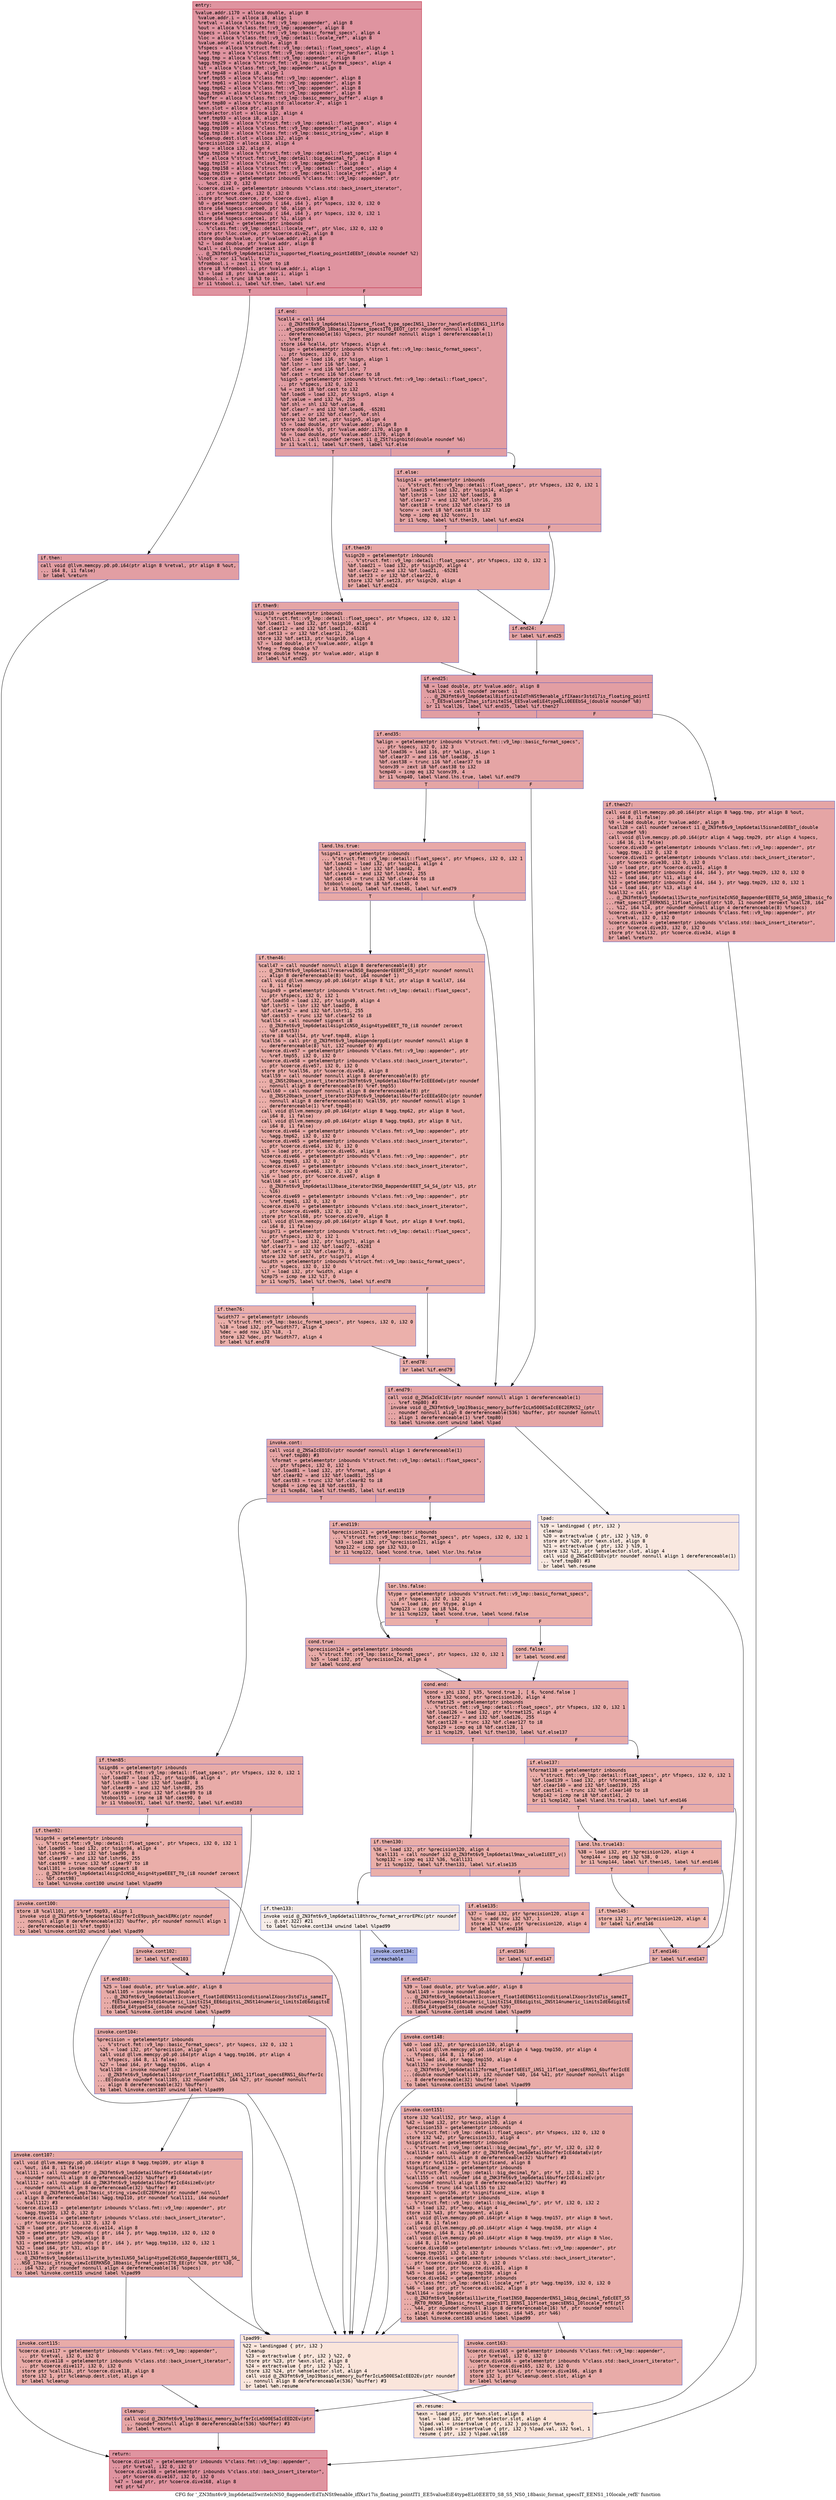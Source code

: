 digraph "CFG for '_ZN3fmt6v9_lmp6detail5writeIcNS0_8appenderEdTnNSt9enable_ifIXsr17is_floating_pointIT1_EE5valueEiE4typeELi0EEET0_S8_S5_NS0_18basic_format_specsIT_EENS1_10locale_refE' function" {
	label="CFG for '_ZN3fmt6v9_lmp6detail5writeIcNS0_8appenderEdTnNSt9enable_ifIXsr17is_floating_pointIT1_EE5valueEiE4typeELi0EEET0_S8_S5_NS0_18basic_format_specsIT_EENS1_10locale_refE' function";

	Node0x556bfeaf6100 [shape=record,color="#b70d28ff", style=filled, fillcolor="#b70d2870" fontname="Courier",label="{entry:\l|  %value.addr.i170 = alloca double, align 8\l  %value.addr.i = alloca i8, align 1\l  %retval = alloca %\"class.fmt::v9_lmp::appender\", align 8\l  %out = alloca %\"class.fmt::v9_lmp::appender\", align 8\l  %specs = alloca %\"struct.fmt::v9_lmp::basic_format_specs\", align 4\l  %loc = alloca %\"class.fmt::v9_lmp::detail::locale_ref\", align 8\l  %value.addr = alloca double, align 8\l  %fspecs = alloca %\"struct.fmt::v9_lmp::detail::float_specs\", align 4\l  %ref.tmp = alloca %\"struct.fmt::v9_lmp::detail::error_handler\", align 1\l  %agg.tmp = alloca %\"class.fmt::v9_lmp::appender\", align 8\l  %agg.tmp29 = alloca %\"struct.fmt::v9_lmp::basic_format_specs\", align 4\l  %it = alloca %\"class.fmt::v9_lmp::appender\", align 8\l  %ref.tmp48 = alloca i8, align 1\l  %ref.tmp55 = alloca %\"class.fmt::v9_lmp::appender\", align 8\l  %ref.tmp61 = alloca %\"class.fmt::v9_lmp::appender\", align 8\l  %agg.tmp62 = alloca %\"class.fmt::v9_lmp::appender\", align 8\l  %agg.tmp63 = alloca %\"class.fmt::v9_lmp::appender\", align 8\l  %buffer = alloca %\"class.fmt::v9_lmp::basic_memory_buffer\", align 8\l  %ref.tmp80 = alloca %\"class.std::allocator.4\", align 1\l  %exn.slot = alloca ptr, align 8\l  %ehselector.slot = alloca i32, align 4\l  %ref.tmp93 = alloca i8, align 1\l  %agg.tmp106 = alloca %\"struct.fmt::v9_lmp::detail::float_specs\", align 4\l  %agg.tmp109 = alloca %\"class.fmt::v9_lmp::appender\", align 8\l  %agg.tmp110 = alloca %\"class.fmt::v9_lmp::basic_string_view\", align 8\l  %cleanup.dest.slot = alloca i32, align 4\l  %precision120 = alloca i32, align 4\l  %exp = alloca i32, align 4\l  %agg.tmp150 = alloca %\"struct.fmt::v9_lmp::detail::float_specs\", align 4\l  %f = alloca %\"struct.fmt::v9_lmp::detail::big_decimal_fp\", align 8\l  %agg.tmp157 = alloca %\"class.fmt::v9_lmp::appender\", align 8\l  %agg.tmp158 = alloca %\"struct.fmt::v9_lmp::detail::float_specs\", align 4\l  %agg.tmp159 = alloca %\"class.fmt::v9_lmp::detail::locale_ref\", align 8\l  %coerce.dive = getelementptr inbounds %\"class.fmt::v9_lmp::appender\", ptr\l... %out, i32 0, i32 0\l  %coerce.dive1 = getelementptr inbounds %\"class.std::back_insert_iterator\",\l... ptr %coerce.dive, i32 0, i32 0\l  store ptr %out.coerce, ptr %coerce.dive1, align 8\l  %0 = getelementptr inbounds \{ i64, i64 \}, ptr %specs, i32 0, i32 0\l  store i64 %specs.coerce0, ptr %0, align 4\l  %1 = getelementptr inbounds \{ i64, i64 \}, ptr %specs, i32 0, i32 1\l  store i64 %specs.coerce1, ptr %1, align 4\l  %coerce.dive2 = getelementptr inbounds\l... %\"class.fmt::v9_lmp::detail::locale_ref\", ptr %loc, i32 0, i32 0\l  store ptr %loc.coerce, ptr %coerce.dive2, align 8\l  store double %value, ptr %value.addr, align 8\l  %2 = load double, ptr %value.addr, align 8\l  %call = call noundef zeroext i1\l... @_ZN3fmt6v9_lmp6detail27is_supported_floating_pointIdEEbT_(double noundef %2)\l  %lnot = xor i1 %call, true\l  %frombool.i = zext i1 %lnot to i8\l  store i8 %frombool.i, ptr %value.addr.i, align 1\l  %3 = load i8, ptr %value.addr.i, align 1\l  %tobool.i = trunc i8 %3 to i1\l  br i1 %tobool.i, label %if.then, label %if.end\l|{<s0>T|<s1>F}}"];
	Node0x556bfeaf6100:s0 -> Node0x556bfeaf85a0[tooltip="entry -> if.then\nProbability 50.00%" ];
	Node0x556bfeaf6100:s1 -> Node0x556bfeaf8b00[tooltip="entry -> if.end\nProbability 50.00%" ];
	Node0x556bfeaf85a0 [shape=record,color="#3d50c3ff", style=filled, fillcolor="#be242e70" fontname="Courier",label="{if.then:\l|  call void @llvm.memcpy.p0.p0.i64(ptr align 8 %retval, ptr align 8 %out,\l... i64 8, i1 false)\l  br label %return\l}"];
	Node0x556bfeaf85a0 -> Node0x556bfeaf8d30[tooltip="if.then -> return\nProbability 100.00%" ];
	Node0x556bfeaf8b00 [shape=record,color="#3d50c3ff", style=filled, fillcolor="#be242e70" fontname="Courier",label="{if.end:\l|  %call4 = call i64\l... @_ZN3fmt6v9_lmp6detail21parse_float_type_specINS1_13error_handlerEcEENS1_11flo\l...at_specsERKNS0_18basic_format_specsIT0_EEOT_(ptr noundef nonnull align 4\l... dereferenceable(16) %specs, ptr noundef nonnull align 1 dereferenceable(1)\l... %ref.tmp)\l  store i64 %call4, ptr %fspecs, align 4\l  %sign = getelementptr inbounds %\"struct.fmt::v9_lmp::basic_format_specs\",\l... ptr %specs, i32 0, i32 3\l  %bf.load = load i16, ptr %sign, align 1\l  %bf.lshr = lshr i16 %bf.load, 4\l  %bf.clear = and i16 %bf.lshr, 7\l  %bf.cast = trunc i16 %bf.clear to i8\l  %sign5 = getelementptr inbounds %\"struct.fmt::v9_lmp::detail::float_specs\",\l... ptr %fspecs, i32 0, i32 1\l  %4 = zext i8 %bf.cast to i32\l  %bf.load6 = load i32, ptr %sign5, align 4\l  %bf.value = and i32 %4, 255\l  %bf.shl = shl i32 %bf.value, 8\l  %bf.clear7 = and i32 %bf.load6, -65281\l  %bf.set = or i32 %bf.clear7, %bf.shl\l  store i32 %bf.set, ptr %sign5, align 4\l  %5 = load double, ptr %value.addr, align 8\l  store double %5, ptr %value.addr.i170, align 8\l  %6 = load double, ptr %value.addr.i170, align 8\l  %call.i = call noundef zeroext i1 @_ZSt7signbitd(double noundef %6)\l  br i1 %call.i, label %if.then9, label %if.else\l|{<s0>T|<s1>F}}"];
	Node0x556bfeaf8b00:s0 -> Node0x556bfeafa020[tooltip="if.end -> if.then9\nProbability 50.00%" ];
	Node0x556bfeaf8b00:s1 -> Node0x556bfeafa0d0[tooltip="if.end -> if.else\nProbability 50.00%" ];
	Node0x556bfeafa020 [shape=record,color="#3d50c3ff", style=filled, fillcolor="#c5333470" fontname="Courier",label="{if.then9:\l|  %sign10 = getelementptr inbounds\l... %\"struct.fmt::v9_lmp::detail::float_specs\", ptr %fspecs, i32 0, i32 1\l  %bf.load11 = load i32, ptr %sign10, align 4\l  %bf.clear12 = and i32 %bf.load11, -65281\l  %bf.set13 = or i32 %bf.clear12, 256\l  store i32 %bf.set13, ptr %sign10, align 4\l  %7 = load double, ptr %value.addr, align 8\l  %fneg = fneg double %7\l  store double %fneg, ptr %value.addr, align 8\l  br label %if.end25\l}"];
	Node0x556bfeafa020 -> Node0x556bfeafa700[tooltip="if.then9 -> if.end25\nProbability 100.00%" ];
	Node0x556bfeafa0d0 [shape=record,color="#3d50c3ff", style=filled, fillcolor="#c5333470" fontname="Courier",label="{if.else:\l|  %sign14 = getelementptr inbounds\l... %\"struct.fmt::v9_lmp::detail::float_specs\", ptr %fspecs, i32 0, i32 1\l  %bf.load15 = load i32, ptr %sign14, align 4\l  %bf.lshr16 = lshr i32 %bf.load15, 8\l  %bf.clear17 = and i32 %bf.lshr16, 255\l  %bf.cast18 = trunc i32 %bf.clear17 to i8\l  %conv = zext i8 %bf.cast18 to i32\l  %cmp = icmp eq i32 %conv, 1\l  br i1 %cmp, label %if.then19, label %if.end24\l|{<s0>T|<s1>F}}"];
	Node0x556bfeafa0d0:s0 -> Node0x556bfeaface0[tooltip="if.else -> if.then19\nProbability 50.00%" ];
	Node0x556bfeafa0d0:s1 -> Node0x556bfeafad60[tooltip="if.else -> if.end24\nProbability 50.00%" ];
	Node0x556bfeaface0 [shape=record,color="#3d50c3ff", style=filled, fillcolor="#ca3b3770" fontname="Courier",label="{if.then19:\l|  %sign20 = getelementptr inbounds\l... %\"struct.fmt::v9_lmp::detail::float_specs\", ptr %fspecs, i32 0, i32 1\l  %bf.load21 = load i32, ptr %sign20, align 4\l  %bf.clear22 = and i32 %bf.load21, -65281\l  %bf.set23 = or i32 %bf.clear22, 0\l  store i32 %bf.set23, ptr %sign20, align 4\l  br label %if.end24\l}"];
	Node0x556bfeaface0 -> Node0x556bfeafad60[tooltip="if.then19 -> if.end24\nProbability 100.00%" ];
	Node0x556bfeafad60 [shape=record,color="#3d50c3ff", style=filled, fillcolor="#c5333470" fontname="Courier",label="{if.end24:\l|  br label %if.end25\l}"];
	Node0x556bfeafad60 -> Node0x556bfeafa700[tooltip="if.end24 -> if.end25\nProbability 100.00%" ];
	Node0x556bfeafa700 [shape=record,color="#3d50c3ff", style=filled, fillcolor="#be242e70" fontname="Courier",label="{if.end25:\l|  %8 = load double, ptr %value.addr, align 8\l  %call26 = call noundef zeroext i1\l... @_ZN3fmt6v9_lmp6detail8isfiniteIdTnNSt9enable_ifIXaasr3std17is_floating_pointI\l...T_EE5valuesr12has_isfiniteIS4_EE5valueEiE4typeELi0EEEbS4_(double noundef %8)\l  br i1 %call26, label %if.end35, label %if.then27\l|{<s0>T|<s1>F}}"];
	Node0x556bfeafa700:s0 -> Node0x556bfeafb600[tooltip="if.end25 -> if.end35\nProbability 50.00%" ];
	Node0x556bfeafa700:s1 -> Node0x556bfeafb680[tooltip="if.end25 -> if.then27\nProbability 50.00%" ];
	Node0x556bfeafb680 [shape=record,color="#3d50c3ff", style=filled, fillcolor="#c5333470" fontname="Courier",label="{if.then27:\l|  call void @llvm.memcpy.p0.p0.i64(ptr align 8 %agg.tmp, ptr align 8 %out,\l... i64 8, i1 false)\l  %9 = load double, ptr %value.addr, align 8\l  %call28 = call noundef zeroext i1 @_ZN3fmt6v9_lmp6detail5isnanIdEEbT_(double\l... noundef %9)\l  call void @llvm.memcpy.p0.p0.i64(ptr align 4 %agg.tmp29, ptr align 4 %specs,\l... i64 16, i1 false)\l  %coerce.dive30 = getelementptr inbounds %\"class.fmt::v9_lmp::appender\", ptr\l... %agg.tmp, i32 0, i32 0\l  %coerce.dive31 = getelementptr inbounds %\"class.std::back_insert_iterator\",\l... ptr %coerce.dive30, i32 0, i32 0\l  %10 = load ptr, ptr %coerce.dive31, align 8\l  %11 = getelementptr inbounds \{ i64, i64 \}, ptr %agg.tmp29, i32 0, i32 0\l  %12 = load i64, ptr %11, align 4\l  %13 = getelementptr inbounds \{ i64, i64 \}, ptr %agg.tmp29, i32 0, i32 1\l  %14 = load i64, ptr %13, align 4\l  %call32 = call ptr\l... @_ZN3fmt6v9_lmp6detail15write_nonfiniteIcNS0_8appenderEEET0_S4_bNS0_18basic_fo\l...rmat_specsIT_EERKNS1_11float_specsE(ptr %10, i1 noundef zeroext %call28, i64\l... %12, i64 %14, ptr noundef nonnull align 4 dereferenceable(8) %fspecs)\l  %coerce.dive33 = getelementptr inbounds %\"class.fmt::v9_lmp::appender\", ptr\l... %retval, i32 0, i32 0\l  %coerce.dive34 = getelementptr inbounds %\"class.std::back_insert_iterator\",\l... ptr %coerce.dive33, i32 0, i32 0\l  store ptr %call32, ptr %coerce.dive34, align 8\l  br label %return\l}"];
	Node0x556bfeafb680 -> Node0x556bfeaf8d30[tooltip="if.then27 -> return\nProbability 100.00%" ];
	Node0x556bfeafb600 [shape=record,color="#3d50c3ff", style=filled, fillcolor="#c5333470" fontname="Courier",label="{if.end35:\l|  %align = getelementptr inbounds %\"struct.fmt::v9_lmp::basic_format_specs\",\l... ptr %specs, i32 0, i32 3\l  %bf.load36 = load i16, ptr %align, align 1\l  %bf.clear37 = and i16 %bf.load36, 15\l  %bf.cast38 = trunc i16 %bf.clear37 to i8\l  %conv39 = zext i8 %bf.cast38 to i32\l  %cmp40 = icmp eq i32 %conv39, 4\l  br i1 %cmp40, label %land.lhs.true, label %if.end79\l|{<s0>T|<s1>F}}"];
	Node0x556bfeafb600:s0 -> Node0x556bfeaf8e30[tooltip="if.end35 -> land.lhs.true\nProbability 50.00%" ];
	Node0x556bfeafb600:s1 -> Node0x556bfeaf8eb0[tooltip="if.end35 -> if.end79\nProbability 50.00%" ];
	Node0x556bfeaf8e30 [shape=record,color="#3d50c3ff", style=filled, fillcolor="#ca3b3770" fontname="Courier",label="{land.lhs.true:\l|  %sign41 = getelementptr inbounds\l... %\"struct.fmt::v9_lmp::detail::float_specs\", ptr %fspecs, i32 0, i32 1\l  %bf.load42 = load i32, ptr %sign41, align 4\l  %bf.lshr43 = lshr i32 %bf.load42, 8\l  %bf.clear44 = and i32 %bf.lshr43, 255\l  %bf.cast45 = trunc i32 %bf.clear44 to i8\l  %tobool = icmp ne i8 %bf.cast45, 0\l  br i1 %tobool, label %if.then46, label %if.end79\l|{<s0>T|<s1>F}}"];
	Node0x556bfeaf8e30:s0 -> Node0x556bfeafd7c0[tooltip="land.lhs.true -> if.then46\nProbability 62.50%" ];
	Node0x556bfeaf8e30:s1 -> Node0x556bfeaf8eb0[tooltip="land.lhs.true -> if.end79\nProbability 37.50%" ];
	Node0x556bfeafd7c0 [shape=record,color="#3d50c3ff", style=filled, fillcolor="#d0473d70" fontname="Courier",label="{if.then46:\l|  %call47 = call noundef nonnull align 8 dereferenceable(8) ptr\l... @_ZN3fmt6v9_lmp6detail7reserveINS0_8appenderEEERT_S5_m(ptr noundef nonnull\l... align 8 dereferenceable(8) %out, i64 noundef 1)\l  call void @llvm.memcpy.p0.p0.i64(ptr align 8 %it, ptr align 8 %call47, i64\l... 8, i1 false)\l  %sign49 = getelementptr inbounds %\"struct.fmt::v9_lmp::detail::float_specs\",\l... ptr %fspecs, i32 0, i32 1\l  %bf.load50 = load i32, ptr %sign49, align 4\l  %bf.lshr51 = lshr i32 %bf.load50, 8\l  %bf.clear52 = and i32 %bf.lshr51, 255\l  %bf.cast53 = trunc i32 %bf.clear52 to i8\l  %call54 = call noundef signext i8\l... @_ZN3fmt6v9_lmp6detail4signIcNS0_4sign4typeEEET_T0_(i8 noundef zeroext\l... %bf.cast53)\l  store i8 %call54, ptr %ref.tmp48, align 1\l  %call56 = call ptr @_ZN3fmt6v9_lmp8appenderppEi(ptr noundef nonnull align 8\l... dereferenceable(8) %it, i32 noundef 0) #3\l  %coerce.dive57 = getelementptr inbounds %\"class.fmt::v9_lmp::appender\", ptr\l... %ref.tmp55, i32 0, i32 0\l  %coerce.dive58 = getelementptr inbounds %\"class.std::back_insert_iterator\",\l... ptr %coerce.dive57, i32 0, i32 0\l  store ptr %call56, ptr %coerce.dive58, align 8\l  %call59 = call noundef nonnull align 8 dereferenceable(8) ptr\l... @_ZNSt20back_insert_iteratorIN3fmt6v9_lmp6detail6bufferIcEEEdeEv(ptr noundef\l... nonnull align 8 dereferenceable(8) %ref.tmp55)\l  %call60 = call noundef nonnull align 8 dereferenceable(8) ptr\l... @_ZNSt20back_insert_iteratorIN3fmt6v9_lmp6detail6bufferIcEEEaSEOc(ptr noundef\l... nonnull align 8 dereferenceable(8) %call59, ptr noundef nonnull align 1\l... dereferenceable(1) %ref.tmp48)\l  call void @llvm.memcpy.p0.p0.i64(ptr align 8 %agg.tmp62, ptr align 8 %out,\l... i64 8, i1 false)\l  call void @llvm.memcpy.p0.p0.i64(ptr align 8 %agg.tmp63, ptr align 8 %it,\l... i64 8, i1 false)\l  %coerce.dive64 = getelementptr inbounds %\"class.fmt::v9_lmp::appender\", ptr\l... %agg.tmp62, i32 0, i32 0\l  %coerce.dive65 = getelementptr inbounds %\"class.std::back_insert_iterator\",\l... ptr %coerce.dive64, i32 0, i32 0\l  %15 = load ptr, ptr %coerce.dive65, align 8\l  %coerce.dive66 = getelementptr inbounds %\"class.fmt::v9_lmp::appender\", ptr\l... %agg.tmp63, i32 0, i32 0\l  %coerce.dive67 = getelementptr inbounds %\"class.std::back_insert_iterator\",\l... ptr %coerce.dive66, i32 0, i32 0\l  %16 = load ptr, ptr %coerce.dive67, align 8\l  %call68 = call ptr\l... @_ZN3fmt6v9_lmp6detail13base_iteratorINS0_8appenderEEET_S4_S4_(ptr %15, ptr\l... %16)\l  %coerce.dive69 = getelementptr inbounds %\"class.fmt::v9_lmp::appender\", ptr\l... %ref.tmp61, i32 0, i32 0\l  %coerce.dive70 = getelementptr inbounds %\"class.std::back_insert_iterator\",\l... ptr %coerce.dive69, i32 0, i32 0\l  store ptr %call68, ptr %coerce.dive70, align 8\l  call void @llvm.memcpy.p0.p0.i64(ptr align 8 %out, ptr align 8 %ref.tmp61,\l... i64 8, i1 false)\l  %sign71 = getelementptr inbounds %\"struct.fmt::v9_lmp::detail::float_specs\",\l... ptr %fspecs, i32 0, i32 1\l  %bf.load72 = load i32, ptr %sign71, align 4\l  %bf.clear73 = and i32 %bf.load72, -65281\l  %bf.set74 = or i32 %bf.clear73, 0\l  store i32 %bf.set74, ptr %sign71, align 4\l  %width = getelementptr inbounds %\"struct.fmt::v9_lmp::basic_format_specs\",\l... ptr %specs, i32 0, i32 0\l  %17 = load i32, ptr %width, align 4\l  %cmp75 = icmp ne i32 %17, 0\l  br i1 %cmp75, label %if.then76, label %if.end78\l|{<s0>T|<s1>F}}"];
	Node0x556bfeafd7c0:s0 -> Node0x556bfeafff40[tooltip="if.then46 -> if.then76\nProbability 62.50%" ];
	Node0x556bfeafd7c0:s1 -> Node0x556bfeb00020[tooltip="if.then46 -> if.end78\nProbability 37.50%" ];
	Node0x556bfeafff40 [shape=record,color="#3d50c3ff", style=filled, fillcolor="#d24b4070" fontname="Courier",label="{if.then76:\l|  %width77 = getelementptr inbounds\l... %\"struct.fmt::v9_lmp::basic_format_specs\", ptr %specs, i32 0, i32 0\l  %18 = load i32, ptr %width77, align 4\l  %dec = add nsw i32 %18, -1\l  store i32 %dec, ptr %width77, align 4\l  br label %if.end78\l}"];
	Node0x556bfeafff40 -> Node0x556bfeb00020[tooltip="if.then76 -> if.end78\nProbability 100.00%" ];
	Node0x556bfeb00020 [shape=record,color="#3d50c3ff", style=filled, fillcolor="#d0473d70" fontname="Courier",label="{if.end78:\l|  br label %if.end79\l}"];
	Node0x556bfeb00020 -> Node0x556bfeaf8eb0[tooltip="if.end78 -> if.end79\nProbability 100.00%" ];
	Node0x556bfeaf8eb0 [shape=record,color="#3d50c3ff", style=filled, fillcolor="#c5333470" fontname="Courier",label="{if.end79:\l|  call void @_ZNSaIcEC1Ev(ptr noundef nonnull align 1 dereferenceable(1)\l... %ref.tmp80) #3\l  invoke void @_ZN3fmt6v9_lmp19basic_memory_bufferIcLm500ESaIcEEC2ERKS2_(ptr\l... noundef nonnull align 8 dereferenceable(536) %buffer, ptr noundef nonnull\l... align 1 dereferenceable(1) %ref.tmp80)\l          to label %invoke.cont unwind label %lpad\l}"];
	Node0x556bfeaf8eb0 -> Node0x556bfeb006c0[tooltip="if.end79 -> invoke.cont\nProbability 100.00%" ];
	Node0x556bfeaf8eb0 -> Node0x556bfeb00740[tooltip="if.end79 -> lpad\nProbability 0.00%" ];
	Node0x556bfeb006c0 [shape=record,color="#3d50c3ff", style=filled, fillcolor="#c5333470" fontname="Courier",label="{invoke.cont:\l|  call void @_ZNSaIcED1Ev(ptr noundef nonnull align 1 dereferenceable(1)\l... %ref.tmp80) #3\l  %format = getelementptr inbounds %\"struct.fmt::v9_lmp::detail::float_specs\",\l... ptr %fspecs, i32 0, i32 1\l  %bf.load81 = load i32, ptr %format, align 4\l  %bf.clear82 = and i32 %bf.load81, 255\l  %bf.cast83 = trunc i32 %bf.clear82 to i8\l  %cmp84 = icmp eq i8 %bf.cast83, 3\l  br i1 %cmp84, label %if.then85, label %if.end119\l|{<s0>T|<s1>F}}"];
	Node0x556bfeb006c0:s0 -> Node0x556bfeb00e70[tooltip="invoke.cont -> if.then85\nProbability 50.00%" ];
	Node0x556bfeb006c0:s1 -> Node0x556bfeb00ef0[tooltip="invoke.cont -> if.end119\nProbability 50.00%" ];
	Node0x556bfeb00e70 [shape=record,color="#3d50c3ff", style=filled, fillcolor="#cc403a70" fontname="Courier",label="{if.then85:\l|  %sign86 = getelementptr inbounds\l... %\"struct.fmt::v9_lmp::detail::float_specs\", ptr %fspecs, i32 0, i32 1\l  %bf.load87 = load i32, ptr %sign86, align 4\l  %bf.lshr88 = lshr i32 %bf.load87, 8\l  %bf.clear89 = and i32 %bf.lshr88, 255\l  %bf.cast90 = trunc i32 %bf.clear89 to i8\l  %tobool91 = icmp ne i8 %bf.cast90, 0\l  br i1 %tobool91, label %if.then92, label %if.end103\l|{<s0>T|<s1>F}}"];
	Node0x556bfeb00e70:s0 -> Node0x556bfeb014f0[tooltip="if.then85 -> if.then92\nProbability 62.50%" ];
	Node0x556bfeb00e70:s1 -> Node0x556bfeb01570[tooltip="if.then85 -> if.end103\nProbability 37.50%" ];
	Node0x556bfeb014f0 [shape=record,color="#3d50c3ff", style=filled, fillcolor="#d0473d70" fontname="Courier",label="{if.then92:\l|  %sign94 = getelementptr inbounds\l... %\"struct.fmt::v9_lmp::detail::float_specs\", ptr %fspecs, i32 0, i32 1\l  %bf.load95 = load i32, ptr %sign94, align 4\l  %bf.lshr96 = lshr i32 %bf.load95, 8\l  %bf.clear97 = and i32 %bf.lshr96, 255\l  %bf.cast98 = trunc i32 %bf.clear97 to i8\l  %call101 = invoke noundef signext i8\l... @_ZN3fmt6v9_lmp6detail4signIcNS0_4sign4typeEEET_T0_(i8 noundef zeroext\l... %bf.cast98)\l          to label %invoke.cont100 unwind label %lpad99\l}"];
	Node0x556bfeb014f0 -> Node0x556bfeb01ab0[tooltip="if.then92 -> invoke.cont100\nProbability 100.00%" ];
	Node0x556bfeb014f0 -> Node0x556bfeb01b30[tooltip="if.then92 -> lpad99\nProbability 0.00%" ];
	Node0x556bfeb01ab0 [shape=record,color="#3d50c3ff", style=filled, fillcolor="#d0473d70" fontname="Courier",label="{invoke.cont100:\l|  store i8 %call101, ptr %ref.tmp93, align 1\l  invoke void @_ZN3fmt6v9_lmp6detail6bufferIcE9push_backERKc(ptr noundef\l... nonnull align 8 dereferenceable(32) %buffer, ptr noundef nonnull align 1\l... dereferenceable(1) %ref.tmp93)\l          to label %invoke.cont102 unwind label %lpad99\l}"];
	Node0x556bfeb01ab0 -> Node0x556bfeb01d50[tooltip="invoke.cont100 -> invoke.cont102\nProbability 100.00%" ];
	Node0x556bfeb01ab0 -> Node0x556bfeb01b30[tooltip="invoke.cont100 -> lpad99\nProbability 0.00%" ];
	Node0x556bfeb01d50 [shape=record,color="#3d50c3ff", style=filled, fillcolor="#d0473d70" fontname="Courier",label="{invoke.cont102:\l|  br label %if.end103\l}"];
	Node0x556bfeb01d50 -> Node0x556bfeb01570[tooltip="invoke.cont102 -> if.end103\nProbability 100.00%" ];
	Node0x556bfeb00740 [shape=record,color="#3d50c3ff", style=filled, fillcolor="#f1ccb870" fontname="Courier",label="{lpad:\l|  %19 = landingpad \{ ptr, i32 \}\l          cleanup\l  %20 = extractvalue \{ ptr, i32 \} %19, 0\l  store ptr %20, ptr %exn.slot, align 8\l  %21 = extractvalue \{ ptr, i32 \} %19, 1\l  store i32 %21, ptr %ehselector.slot, align 4\l  call void @_ZNSaIcED1Ev(ptr noundef nonnull align 1 dereferenceable(1)\l... %ref.tmp80) #3\l  br label %eh.resume\l}"];
	Node0x556bfeb00740 -> Node0x556bfeb02450[tooltip="lpad -> eh.resume\nProbability 100.00%" ];
	Node0x556bfeb01b30 [shape=record,color="#3d50c3ff", style=filled, fillcolor="#f4c5ad70" fontname="Courier",label="{lpad99:\l|  %22 = landingpad \{ ptr, i32 \}\l          cleanup\l  %23 = extractvalue \{ ptr, i32 \} %22, 0\l  store ptr %23, ptr %exn.slot, align 8\l  %24 = extractvalue \{ ptr, i32 \} %22, 1\l  store i32 %24, ptr %ehselector.slot, align 4\l  call void @_ZN3fmt6v9_lmp19basic_memory_bufferIcLm500ESaIcEED2Ev(ptr noundef\l... nonnull align 8 dereferenceable(536) %buffer) #3\l  br label %eh.resume\l}"];
	Node0x556bfeb01b30 -> Node0x556bfeb02450[tooltip="lpad99 -> eh.resume\nProbability 100.00%" ];
	Node0x556bfeb01570 [shape=record,color="#3d50c3ff", style=filled, fillcolor="#cc403a70" fontname="Courier",label="{if.end103:\l|  %25 = load double, ptr %value.addr, align 8\l  %call105 = invoke noundef double\l... @_ZN3fmt6v9_lmp6detail13convert_floatIdEENSt11conditionalIXoosr3std7is_sameIT_\l...fEE5valueeqsr3std14numeric_limitsIS4_EE6digitsL_ZNSt14numeric_limitsIdE6digitsE\l...EEdS4_E4typeES4_(double noundef %25)\l          to label %invoke.cont104 unwind label %lpad99\l}"];
	Node0x556bfeb01570 -> Node0x556bfeb02ba0[tooltip="if.end103 -> invoke.cont104\nProbability 100.00%" ];
	Node0x556bfeb01570 -> Node0x556bfeb01b30[tooltip="if.end103 -> lpad99\nProbability 0.00%" ];
	Node0x556bfeb02ba0 [shape=record,color="#3d50c3ff", style=filled, fillcolor="#cc403a70" fontname="Courier",label="{invoke.cont104:\l|  %precision = getelementptr inbounds\l... %\"struct.fmt::v9_lmp::basic_format_specs\", ptr %specs, i32 0, i32 1\l  %26 = load i32, ptr %precision, align 4\l  call void @llvm.memcpy.p0.p0.i64(ptr align 4 %agg.tmp106, ptr align 4\l... %fspecs, i64 8, i1 false)\l  %27 = load i64, ptr %agg.tmp106, align 4\l  %call108 = invoke noundef i32\l... @_ZN3fmt6v9_lmp6detail14snprintf_floatIdEEiT_iNS1_11float_specsERNS1_6bufferIc\l...EE(double noundef %call105, i32 noundef %26, i64 %27, ptr noundef nonnull\l... align 8 dereferenceable(32) %buffer)\l          to label %invoke.cont107 unwind label %lpad99\l}"];
	Node0x556bfeb02ba0 -> Node0x556bfeb031e0[tooltip="invoke.cont104 -> invoke.cont107\nProbability 100.00%" ];
	Node0x556bfeb02ba0 -> Node0x556bfeb01b30[tooltip="invoke.cont104 -> lpad99\nProbability 0.00%" ];
	Node0x556bfeb031e0 [shape=record,color="#3d50c3ff", style=filled, fillcolor="#cc403a70" fontname="Courier",label="{invoke.cont107:\l|  call void @llvm.memcpy.p0.p0.i64(ptr align 8 %agg.tmp109, ptr align 8\l... %out, i64 8, i1 false)\l  %call111 = call noundef ptr @_ZN3fmt6v9_lmp6detail6bufferIcE4dataEv(ptr\l... noundef nonnull align 8 dereferenceable(32) %buffer) #3\l  %call112 = call noundef i64 @_ZNK3fmt6v9_lmp6detail6bufferIcE4sizeEv(ptr\l... noundef nonnull align 8 dereferenceable(32) %buffer) #3\l  call void @_ZN3fmt6v9_lmp17basic_string_viewIcEC2EPKcm(ptr noundef nonnull\l... align 8 dereferenceable(16) %agg.tmp110, ptr noundef %call111, i64 noundef\l... %call112) #3\l  %coerce.dive113 = getelementptr inbounds %\"class.fmt::v9_lmp::appender\", ptr\l... %agg.tmp109, i32 0, i32 0\l  %coerce.dive114 = getelementptr inbounds %\"class.std::back_insert_iterator\",\l... ptr %coerce.dive113, i32 0, i32 0\l  %28 = load ptr, ptr %coerce.dive114, align 8\l  %29 = getelementptr inbounds \{ ptr, i64 \}, ptr %agg.tmp110, i32 0, i32 0\l  %30 = load ptr, ptr %29, align 8\l  %31 = getelementptr inbounds \{ ptr, i64 \}, ptr %agg.tmp110, i32 0, i32 1\l  %32 = load i64, ptr %31, align 8\l  %call116 = invoke ptr\l... @_ZN3fmt6v9_lmp6detail11write_bytesILNS0_5align4typeE2EcNS0_8appenderEEET1_S6_\l...NS0_17basic_string_viewIcEERKNS0_18basic_format_specsIT0_EE(ptr %28, ptr %30,\l... i64 %32, ptr noundef nonnull align 4 dereferenceable(16) %specs)\l          to label %invoke.cont115 unwind label %lpad99\l}"];
	Node0x556bfeb031e0 -> Node0x556bfeb04030[tooltip="invoke.cont107 -> invoke.cont115\nProbability 100.00%" ];
	Node0x556bfeb031e0 -> Node0x556bfeb01b30[tooltip="invoke.cont107 -> lpad99\nProbability 0.00%" ];
	Node0x556bfeb04030 [shape=record,color="#3d50c3ff", style=filled, fillcolor="#cc403a70" fontname="Courier",label="{invoke.cont115:\l|  %coerce.dive117 = getelementptr inbounds %\"class.fmt::v9_lmp::appender\",\l... ptr %retval, i32 0, i32 0\l  %coerce.dive118 = getelementptr inbounds %\"class.std::back_insert_iterator\",\l... ptr %coerce.dive117, i32 0, i32 0\l  store ptr %call116, ptr %coerce.dive118, align 8\l  store i32 1, ptr %cleanup.dest.slot, align 4\l  br label %cleanup\l}"];
	Node0x556bfeb04030 -> Node0x556bfeb045c0[tooltip="invoke.cont115 -> cleanup\nProbability 100.00%" ];
	Node0x556bfeb00ef0 [shape=record,color="#3d50c3ff", style=filled, fillcolor="#cc403a70" fontname="Courier",label="{if.end119:\l|  %precision121 = getelementptr inbounds\l... %\"struct.fmt::v9_lmp::basic_format_specs\", ptr %specs, i32 0, i32 1\l  %33 = load i32, ptr %precision121, align 4\l  %cmp122 = icmp sge i32 %33, 0\l  br i1 %cmp122, label %cond.true, label %lor.lhs.false\l|{<s0>T|<s1>F}}"];
	Node0x556bfeb00ef0:s0 -> Node0x556bfeb04870[tooltip="if.end119 -> cond.true\nProbability 50.00%" ];
	Node0x556bfeb00ef0:s1 -> Node0x556bfeb048c0[tooltip="if.end119 -> lor.lhs.false\nProbability 50.00%" ];
	Node0x556bfeb048c0 [shape=record,color="#3d50c3ff", style=filled, fillcolor="#d0473d70" fontname="Courier",label="{lor.lhs.false:\l|  %type = getelementptr inbounds %\"struct.fmt::v9_lmp::basic_format_specs\",\l... ptr %specs, i32 0, i32 2\l  %34 = load i8, ptr %type, align 4\l  %cmp123 = icmp eq i8 %34, 0\l  br i1 %cmp123, label %cond.true, label %cond.false\l|{<s0>T|<s1>F}}"];
	Node0x556bfeb048c0:s0 -> Node0x556bfeb04870[tooltip="lor.lhs.false -> cond.true\nProbability 37.50%" ];
	Node0x556bfeb048c0:s1 -> Node0x556bfeb04c60[tooltip="lor.lhs.false -> cond.false\nProbability 62.50%" ];
	Node0x556bfeb04870 [shape=record,color="#3d50c3ff", style=filled, fillcolor="#cc403a70" fontname="Courier",label="{cond.true:\l|  %precision124 = getelementptr inbounds\l... %\"struct.fmt::v9_lmp::basic_format_specs\", ptr %specs, i32 0, i32 1\l  %35 = load i32, ptr %precision124, align 4\l  br label %cond.end\l}"];
	Node0x556bfeb04870 -> Node0x556bfeb04f00[tooltip="cond.true -> cond.end\nProbability 100.00%" ];
	Node0x556bfeb04c60 [shape=record,color="#3d50c3ff", style=filled, fillcolor="#d6524470" fontname="Courier",label="{cond.false:\l|  br label %cond.end\l}"];
	Node0x556bfeb04c60 -> Node0x556bfeb04f00[tooltip="cond.false -> cond.end\nProbability 100.00%" ];
	Node0x556bfeb04f00 [shape=record,color="#3d50c3ff", style=filled, fillcolor="#cc403a70" fontname="Courier",label="{cond.end:\l|  %cond = phi i32 [ %35, %cond.true ], [ 6, %cond.false ]\l  store i32 %cond, ptr %precision120, align 4\l  %format125 = getelementptr inbounds\l... %\"struct.fmt::v9_lmp::detail::float_specs\", ptr %fspecs, i32 0, i32 1\l  %bf.load126 = load i32, ptr %format125, align 4\l  %bf.clear127 = and i32 %bf.load126, 255\l  %bf.cast128 = trunc i32 %bf.clear127 to i8\l  %cmp129 = icmp eq i8 %bf.cast128, 1\l  br i1 %cmp129, label %if.then130, label %if.else137\l|{<s0>T|<s1>F}}"];
	Node0x556bfeb04f00:s0 -> Node0x556bfeb054d0[tooltip="cond.end -> if.then130\nProbability 50.00%" ];
	Node0x556bfeb04f00:s1 -> Node0x556bfeafcb00[tooltip="cond.end -> if.else137\nProbability 50.00%" ];
	Node0x556bfeb054d0 [shape=record,color="#3d50c3ff", style=filled, fillcolor="#d0473d70" fontname="Courier",label="{if.then130:\l|  %36 = load i32, ptr %precision120, align 4\l  %call131 = call noundef i32 @_ZN3fmt6v9_lmp6detail9max_valueIiEET_v()\l  %cmp132 = icmp eq i32 %36, %call131\l  br i1 %cmp132, label %if.then133, label %if.else135\l|{<s0>T|<s1>F}}"];
	Node0x556bfeb054d0:s0 -> Node0x556bfeafcf90[tooltip="if.then130 -> if.then133\nProbability 0.00%" ];
	Node0x556bfeb054d0:s1 -> Node0x556bfeafd040[tooltip="if.then130 -> if.else135\nProbability 100.00%" ];
	Node0x556bfeafcf90 [shape=record,color="#3d50c3ff", style=filled, fillcolor="#ead5c970" fontname="Courier",label="{if.then133:\l|  invoke void @_ZN3fmt6v9_lmp6detail18throw_format_errorEPKc(ptr noundef\l... @.str.322) #21\l          to label %invoke.cont134 unwind label %lpad99\l}"];
	Node0x556bfeafcf90 -> Node0x556bfeafd1f0[tooltip="if.then133 -> invoke.cont134\nProbability 0.00%" ];
	Node0x556bfeafcf90 -> Node0x556bfeb01b30[tooltip="if.then133 -> lpad99\nProbability 100.00%" ];
	Node0x556bfeafd1f0 [shape=record,color="#3d50c3ff", style=filled, fillcolor="#3d50c370" fontname="Courier",label="{invoke.cont134:\l|  unreachable\l}"];
	Node0x556bfeafd040 [shape=record,color="#3d50c3ff", style=filled, fillcolor="#d0473d70" fontname="Courier",label="{if.else135:\l|  %37 = load i32, ptr %precision120, align 4\l  %inc = add nsw i32 %37, 1\l  store i32 %inc, ptr %precision120, align 4\l  br label %if.end136\l}"];
	Node0x556bfeafd040 -> Node0x556bfeafd5c0[tooltip="if.else135 -> if.end136\nProbability 100.00%" ];
	Node0x556bfeafd5c0 [shape=record,color="#3d50c3ff", style=filled, fillcolor="#d0473d70" fontname="Courier",label="{if.end136:\l|  br label %if.end147\l}"];
	Node0x556bfeafd5c0 -> Node0x556bfeb06d70[tooltip="if.end136 -> if.end147\nProbability 100.00%" ];
	Node0x556bfeafcb00 [shape=record,color="#3d50c3ff", style=filled, fillcolor="#d0473d70" fontname="Courier",label="{if.else137:\l|  %format138 = getelementptr inbounds\l... %\"struct.fmt::v9_lmp::detail::float_specs\", ptr %fspecs, i32 0, i32 1\l  %bf.load139 = load i32, ptr %format138, align 4\l  %bf.clear140 = and i32 %bf.load139, 255\l  %bf.cast141 = trunc i32 %bf.clear140 to i8\l  %cmp142 = icmp ne i8 %bf.cast141, 2\l  br i1 %cmp142, label %land.lhs.true143, label %if.end146\l|{<s0>T|<s1>F}}"];
	Node0x556bfeafcb00:s0 -> Node0x556bfeb07240[tooltip="if.else137 -> land.lhs.true143\nProbability 50.00%" ];
	Node0x556bfeafcb00:s1 -> Node0x556bfeb072e0[tooltip="if.else137 -> if.end146\nProbability 50.00%" ];
	Node0x556bfeb07240 [shape=record,color="#3d50c3ff", style=filled, fillcolor="#d6524470" fontname="Courier",label="{land.lhs.true143:\l|  %38 = load i32, ptr %precision120, align 4\l  %cmp144 = icmp eq i32 %38, 0\l  br i1 %cmp144, label %if.then145, label %if.end146\l|{<s0>T|<s1>F}}"];
	Node0x556bfeb07240:s0 -> Node0x556bfeb07550[tooltip="land.lhs.true143 -> if.then145\nProbability 37.50%" ];
	Node0x556bfeb07240:s1 -> Node0x556bfeb072e0[tooltip="land.lhs.true143 -> if.end146\nProbability 62.50%" ];
	Node0x556bfeb07550 [shape=record,color="#3d50c3ff", style=filled, fillcolor="#de614d70" fontname="Courier",label="{if.then145:\l|  store i32 1, ptr %precision120, align 4\l  br label %if.end146\l}"];
	Node0x556bfeb07550 -> Node0x556bfeb072e0[tooltip="if.then145 -> if.end146\nProbability 100.00%" ];
	Node0x556bfeb072e0 [shape=record,color="#3d50c3ff", style=filled, fillcolor="#d0473d70" fontname="Courier",label="{if.end146:\l|  br label %if.end147\l}"];
	Node0x556bfeb072e0 -> Node0x556bfeb06d70[tooltip="if.end146 -> if.end147\nProbability 100.00%" ];
	Node0x556bfeb06d70 [shape=record,color="#3d50c3ff", style=filled, fillcolor="#cc403a70" fontname="Courier",label="{if.end147:\l|  %39 = load double, ptr %value.addr, align 8\l  %call149 = invoke noundef double\l... @_ZN3fmt6v9_lmp6detail13convert_floatIdEENSt11conditionalIXoosr3std7is_sameIT_\l...fEE5valueeqsr3std14numeric_limitsIS4_EE6digitsL_ZNSt14numeric_limitsIdE6digitsE\l...EEdS4_E4typeES4_(double noundef %39)\l          to label %invoke.cont148 unwind label %lpad99\l}"];
	Node0x556bfeb06d70 -> Node0x556bfeb07910[tooltip="if.end147 -> invoke.cont148\nProbability 100.00%" ];
	Node0x556bfeb06d70 -> Node0x556bfeb01b30[tooltip="if.end147 -> lpad99\nProbability 0.00%" ];
	Node0x556bfeb07910 [shape=record,color="#3d50c3ff", style=filled, fillcolor="#cc403a70" fontname="Courier",label="{invoke.cont148:\l|  %40 = load i32, ptr %precision120, align 4\l  call void @llvm.memcpy.p0.p0.i64(ptr align 4 %agg.tmp150, ptr align 4\l... %fspecs, i64 8, i1 false)\l  %41 = load i64, ptr %agg.tmp150, align 4\l  %call152 = invoke noundef i32\l... @_ZN3fmt6v9_lmp6detail12format_floatIdEEiT_iNS1_11float_specsERNS1_6bufferIcEE\l...(double noundef %call149, i32 noundef %40, i64 %41, ptr noundef nonnull align\l... 8 dereferenceable(32) %buffer)\l          to label %invoke.cont151 unwind label %lpad99\l}"];
	Node0x556bfeb07910 -> Node0x556bfeb07e60[tooltip="invoke.cont148 -> invoke.cont151\nProbability 100.00%" ];
	Node0x556bfeb07910 -> Node0x556bfeb01b30[tooltip="invoke.cont148 -> lpad99\nProbability 0.00%" ];
	Node0x556bfeb07e60 [shape=record,color="#3d50c3ff", style=filled, fillcolor="#cc403a70" fontname="Courier",label="{invoke.cont151:\l|  store i32 %call152, ptr %exp, align 4\l  %42 = load i32, ptr %precision120, align 4\l  %precision153 = getelementptr inbounds\l... %\"struct.fmt::v9_lmp::detail::float_specs\", ptr %fspecs, i32 0, i32 0\l  store i32 %42, ptr %precision153, align 4\l  %significand = getelementptr inbounds\l... %\"struct.fmt::v9_lmp::detail::big_decimal_fp\", ptr %f, i32 0, i32 0\l  %call154 = call noundef ptr @_ZN3fmt6v9_lmp6detail6bufferIcE4dataEv(ptr\l... noundef nonnull align 8 dereferenceable(32) %buffer) #3\l  store ptr %call154, ptr %significand, align 8\l  %significand_size = getelementptr inbounds\l... %\"struct.fmt::v9_lmp::detail::big_decimal_fp\", ptr %f, i32 0, i32 1\l  %call155 = call noundef i64 @_ZNK3fmt6v9_lmp6detail6bufferIcE4sizeEv(ptr\l... noundef nonnull align 8 dereferenceable(32) %buffer) #3\l  %conv156 = trunc i64 %call155 to i32\l  store i32 %conv156, ptr %significand_size, align 8\l  %exponent = getelementptr inbounds\l... %\"struct.fmt::v9_lmp::detail::big_decimal_fp\", ptr %f, i32 0, i32 2\l  %43 = load i32, ptr %exp, align 4\l  store i32 %43, ptr %exponent, align 4\l  call void @llvm.memcpy.p0.p0.i64(ptr align 8 %agg.tmp157, ptr align 8 %out,\l... i64 8, i1 false)\l  call void @llvm.memcpy.p0.p0.i64(ptr align 4 %agg.tmp158, ptr align 4\l... %fspecs, i64 8, i1 false)\l  call void @llvm.memcpy.p0.p0.i64(ptr align 8 %agg.tmp159, ptr align 8 %loc,\l... i64 8, i1 false)\l  %coerce.dive160 = getelementptr inbounds %\"class.fmt::v9_lmp::appender\", ptr\l... %agg.tmp157, i32 0, i32 0\l  %coerce.dive161 = getelementptr inbounds %\"class.std::back_insert_iterator\",\l... ptr %coerce.dive160, i32 0, i32 0\l  %44 = load ptr, ptr %coerce.dive161, align 8\l  %45 = load i64, ptr %agg.tmp158, align 4\l  %coerce.dive162 = getelementptr inbounds\l... %\"class.fmt::v9_lmp::detail::locale_ref\", ptr %agg.tmp159, i32 0, i32 0\l  %46 = load ptr, ptr %coerce.dive162, align 8\l  %call164 = invoke ptr\l... @_ZN3fmt6v9_lmp6detail11write_floatINS0_8appenderENS1_14big_decimal_fpEcEET_S5\l..._RKT0_RKNS0_18basic_format_specsIT1_EENS1_11float_specsENS1_10locale_refE(ptr\l... %44, ptr noundef nonnull align 8 dereferenceable(16) %f, ptr noundef nonnull\l... align 4 dereferenceable(16) %specs, i64 %45, ptr %46)\l          to label %invoke.cont163 unwind label %lpad99\l}"];
	Node0x556bfeb07e60 -> Node0x556bfeb09230[tooltip="invoke.cont151 -> invoke.cont163\nProbability 100.00%" ];
	Node0x556bfeb07e60 -> Node0x556bfeb01b30[tooltip="invoke.cont151 -> lpad99\nProbability 0.00%" ];
	Node0x556bfeb09230 [shape=record,color="#3d50c3ff", style=filled, fillcolor="#cc403a70" fontname="Courier",label="{invoke.cont163:\l|  %coerce.dive165 = getelementptr inbounds %\"class.fmt::v9_lmp::appender\",\l... ptr %retval, i32 0, i32 0\l  %coerce.dive166 = getelementptr inbounds %\"class.std::back_insert_iterator\",\l... ptr %coerce.dive165, i32 0, i32 0\l  store ptr %call164, ptr %coerce.dive166, align 8\l  store i32 1, ptr %cleanup.dest.slot, align 4\l  br label %cleanup\l}"];
	Node0x556bfeb09230 -> Node0x556bfeb045c0[tooltip="invoke.cont163 -> cleanup\nProbability 100.00%" ];
	Node0x556bfeb045c0 [shape=record,color="#3d50c3ff", style=filled, fillcolor="#c5333470" fontname="Courier",label="{cleanup:\l|  call void @_ZN3fmt6v9_lmp19basic_memory_bufferIcLm500ESaIcEED2Ev(ptr\l... noundef nonnull align 8 dereferenceable(536) %buffer) #3\l  br label %return\l}"];
	Node0x556bfeb045c0 -> Node0x556bfeaf8d30[tooltip="cleanup -> return\nProbability 100.00%" ];
	Node0x556bfeaf8d30 [shape=record,color="#b70d28ff", style=filled, fillcolor="#b70d2870" fontname="Courier",label="{return:\l|  %coerce.dive167 = getelementptr inbounds %\"class.fmt::v9_lmp::appender\",\l... ptr %retval, i32 0, i32 0\l  %coerce.dive168 = getelementptr inbounds %\"class.std::back_insert_iterator\",\l... ptr %coerce.dive167, i32 0, i32 0\l  %47 = load ptr, ptr %coerce.dive168, align 8\l  ret ptr %47\l}"];
	Node0x556bfeb02450 [shape=record,color="#3d50c3ff", style=filled, fillcolor="#f5c1a970" fontname="Courier",label="{eh.resume:\l|  %exn = load ptr, ptr %exn.slot, align 8\l  %sel = load i32, ptr %ehselector.slot, align 4\l  %lpad.val = insertvalue \{ ptr, i32 \} poison, ptr %exn, 0\l  %lpad.val169 = insertvalue \{ ptr, i32 \} %lpad.val, i32 %sel, 1\l  resume \{ ptr, i32 \} %lpad.val169\l}"];
}
